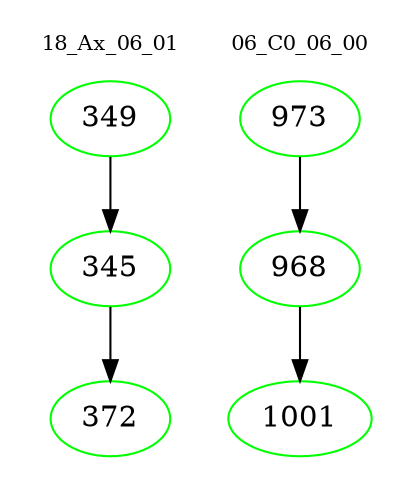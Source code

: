 digraph{
subgraph cluster_0 {
color = white
label = "18_Ax_06_01";
fontsize=10;
T0_349 [label="349", color="green"]
T0_349 -> T0_345 [color="black"]
T0_345 [label="345", color="green"]
T0_345 -> T0_372 [color="black"]
T0_372 [label="372", color="green"]
}
subgraph cluster_1 {
color = white
label = "06_C0_06_00";
fontsize=10;
T1_973 [label="973", color="green"]
T1_973 -> T1_968 [color="black"]
T1_968 [label="968", color="green"]
T1_968 -> T1_1001 [color="black"]
T1_1001 [label="1001", color="green"]
}
}
